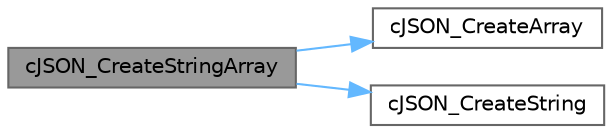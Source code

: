 digraph "cJSON_CreateStringArray"
{
 // LATEX_PDF_SIZE
  bgcolor="transparent";
  edge [fontname=Helvetica,fontsize=10,labelfontname=Helvetica,labelfontsize=10];
  node [fontname=Helvetica,fontsize=10,shape=box,height=0.2,width=0.4];
  rankdir="LR";
  Node1 [label="cJSON_CreateStringArray",height=0.2,width=0.4,color="gray40", fillcolor="grey60", style="filled", fontcolor="black",tooltip=" "];
  Node1 -> Node2 [color="steelblue1",style="solid"];
  Node2 [label="cJSON_CreateArray",height=0.2,width=0.4,color="grey40", fillcolor="white", style="filled",URL="$c_j_s_o_n_8c.html#aa11e27ba466f8a2a051f49cd7209c6b7",tooltip=" "];
  Node1 -> Node3 [color="steelblue1",style="solid"];
  Node3 [label="cJSON_CreateString",height=0.2,width=0.4,color="grey40", fillcolor="white", style="filled",URL="$c_j_s_o_n_8c.html#a80c1d231b7eaa44a16dac132910eb9f5",tooltip=" "];
}
